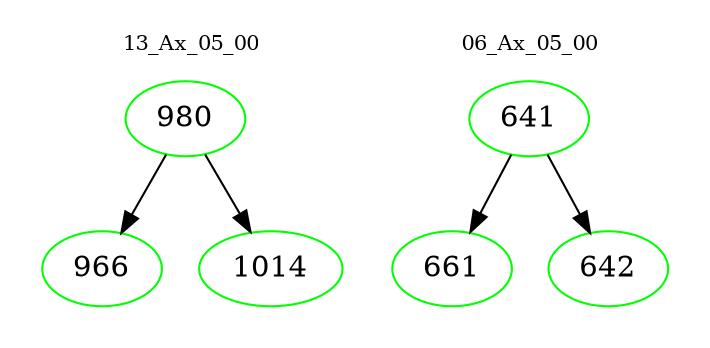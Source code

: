 digraph{
subgraph cluster_0 {
color = white
label = "13_Ax_05_00";
fontsize=10;
T0_980 [label="980", color="green"]
T0_980 -> T0_966 [color="black"]
T0_966 [label="966", color="green"]
T0_980 -> T0_1014 [color="black"]
T0_1014 [label="1014", color="green"]
}
subgraph cluster_1 {
color = white
label = "06_Ax_05_00";
fontsize=10;
T1_641 [label="641", color="green"]
T1_641 -> T1_661 [color="black"]
T1_661 [label="661", color="green"]
T1_641 -> T1_642 [color="black"]
T1_642 [label="642", color="green"]
}
}
